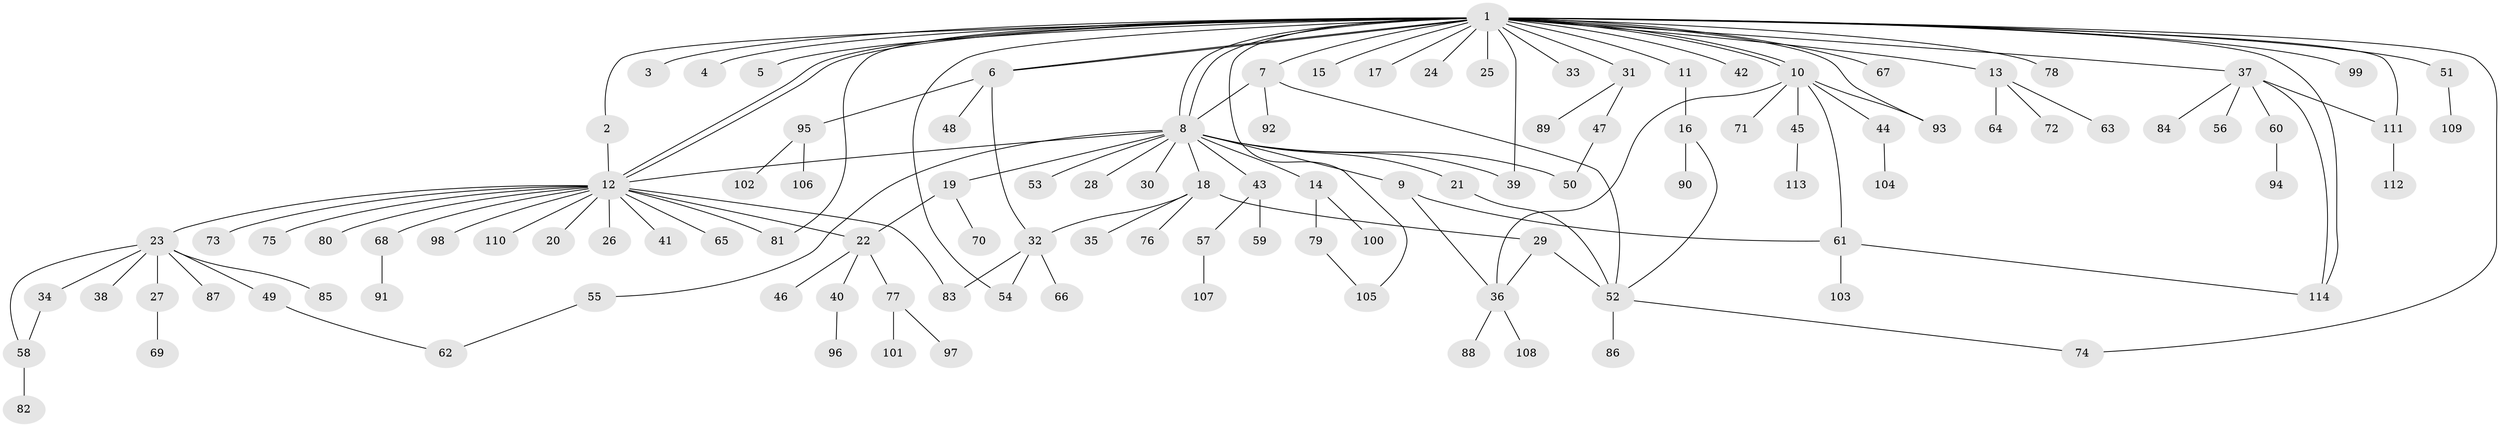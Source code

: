 // Generated by graph-tools (version 1.1) at 2025/01/03/09/25 03:01:49]
// undirected, 114 vertices, 141 edges
graph export_dot {
graph [start="1"]
  node [color=gray90,style=filled];
  1;
  2;
  3;
  4;
  5;
  6;
  7;
  8;
  9;
  10;
  11;
  12;
  13;
  14;
  15;
  16;
  17;
  18;
  19;
  20;
  21;
  22;
  23;
  24;
  25;
  26;
  27;
  28;
  29;
  30;
  31;
  32;
  33;
  34;
  35;
  36;
  37;
  38;
  39;
  40;
  41;
  42;
  43;
  44;
  45;
  46;
  47;
  48;
  49;
  50;
  51;
  52;
  53;
  54;
  55;
  56;
  57;
  58;
  59;
  60;
  61;
  62;
  63;
  64;
  65;
  66;
  67;
  68;
  69;
  70;
  71;
  72;
  73;
  74;
  75;
  76;
  77;
  78;
  79;
  80;
  81;
  82;
  83;
  84;
  85;
  86;
  87;
  88;
  89;
  90;
  91;
  92;
  93;
  94;
  95;
  96;
  97;
  98;
  99;
  100;
  101;
  102;
  103;
  104;
  105;
  106;
  107;
  108;
  109;
  110;
  111;
  112;
  113;
  114;
  1 -- 2;
  1 -- 3;
  1 -- 4;
  1 -- 5;
  1 -- 6;
  1 -- 6;
  1 -- 7;
  1 -- 8;
  1 -- 8;
  1 -- 10;
  1 -- 10;
  1 -- 11;
  1 -- 12;
  1 -- 12;
  1 -- 13;
  1 -- 15;
  1 -- 17;
  1 -- 24;
  1 -- 25;
  1 -- 31;
  1 -- 33;
  1 -- 37;
  1 -- 39;
  1 -- 42;
  1 -- 51;
  1 -- 54;
  1 -- 67;
  1 -- 74;
  1 -- 78;
  1 -- 81;
  1 -- 93;
  1 -- 99;
  1 -- 105;
  1 -- 111;
  1 -- 114;
  2 -- 12;
  6 -- 32;
  6 -- 48;
  6 -- 95;
  7 -- 8;
  7 -- 52;
  7 -- 92;
  8 -- 9;
  8 -- 12;
  8 -- 14;
  8 -- 18;
  8 -- 19;
  8 -- 21;
  8 -- 28;
  8 -- 30;
  8 -- 39;
  8 -- 43;
  8 -- 50;
  8 -- 53;
  8 -- 55;
  9 -- 36;
  9 -- 61;
  10 -- 36;
  10 -- 44;
  10 -- 45;
  10 -- 61;
  10 -- 71;
  10 -- 93;
  11 -- 16;
  12 -- 20;
  12 -- 22;
  12 -- 23;
  12 -- 26;
  12 -- 41;
  12 -- 65;
  12 -- 68;
  12 -- 73;
  12 -- 75;
  12 -- 80;
  12 -- 81;
  12 -- 83;
  12 -- 98;
  12 -- 110;
  13 -- 63;
  13 -- 64;
  13 -- 72;
  14 -- 79;
  14 -- 100;
  16 -- 52;
  16 -- 90;
  18 -- 29;
  18 -- 32;
  18 -- 35;
  18 -- 76;
  19 -- 22;
  19 -- 70;
  21 -- 52;
  22 -- 40;
  22 -- 46;
  22 -- 77;
  23 -- 27;
  23 -- 34;
  23 -- 38;
  23 -- 49;
  23 -- 58;
  23 -- 85;
  23 -- 87;
  27 -- 69;
  29 -- 36;
  29 -- 52;
  31 -- 47;
  31 -- 89;
  32 -- 54;
  32 -- 66;
  32 -- 83;
  34 -- 58;
  36 -- 88;
  36 -- 108;
  37 -- 56;
  37 -- 60;
  37 -- 84;
  37 -- 111;
  37 -- 114;
  40 -- 96;
  43 -- 57;
  43 -- 59;
  44 -- 104;
  45 -- 113;
  47 -- 50;
  49 -- 62;
  51 -- 109;
  52 -- 74;
  52 -- 86;
  55 -- 62;
  57 -- 107;
  58 -- 82;
  60 -- 94;
  61 -- 103;
  61 -- 114;
  68 -- 91;
  77 -- 97;
  77 -- 101;
  79 -- 105;
  95 -- 102;
  95 -- 106;
  111 -- 112;
}
